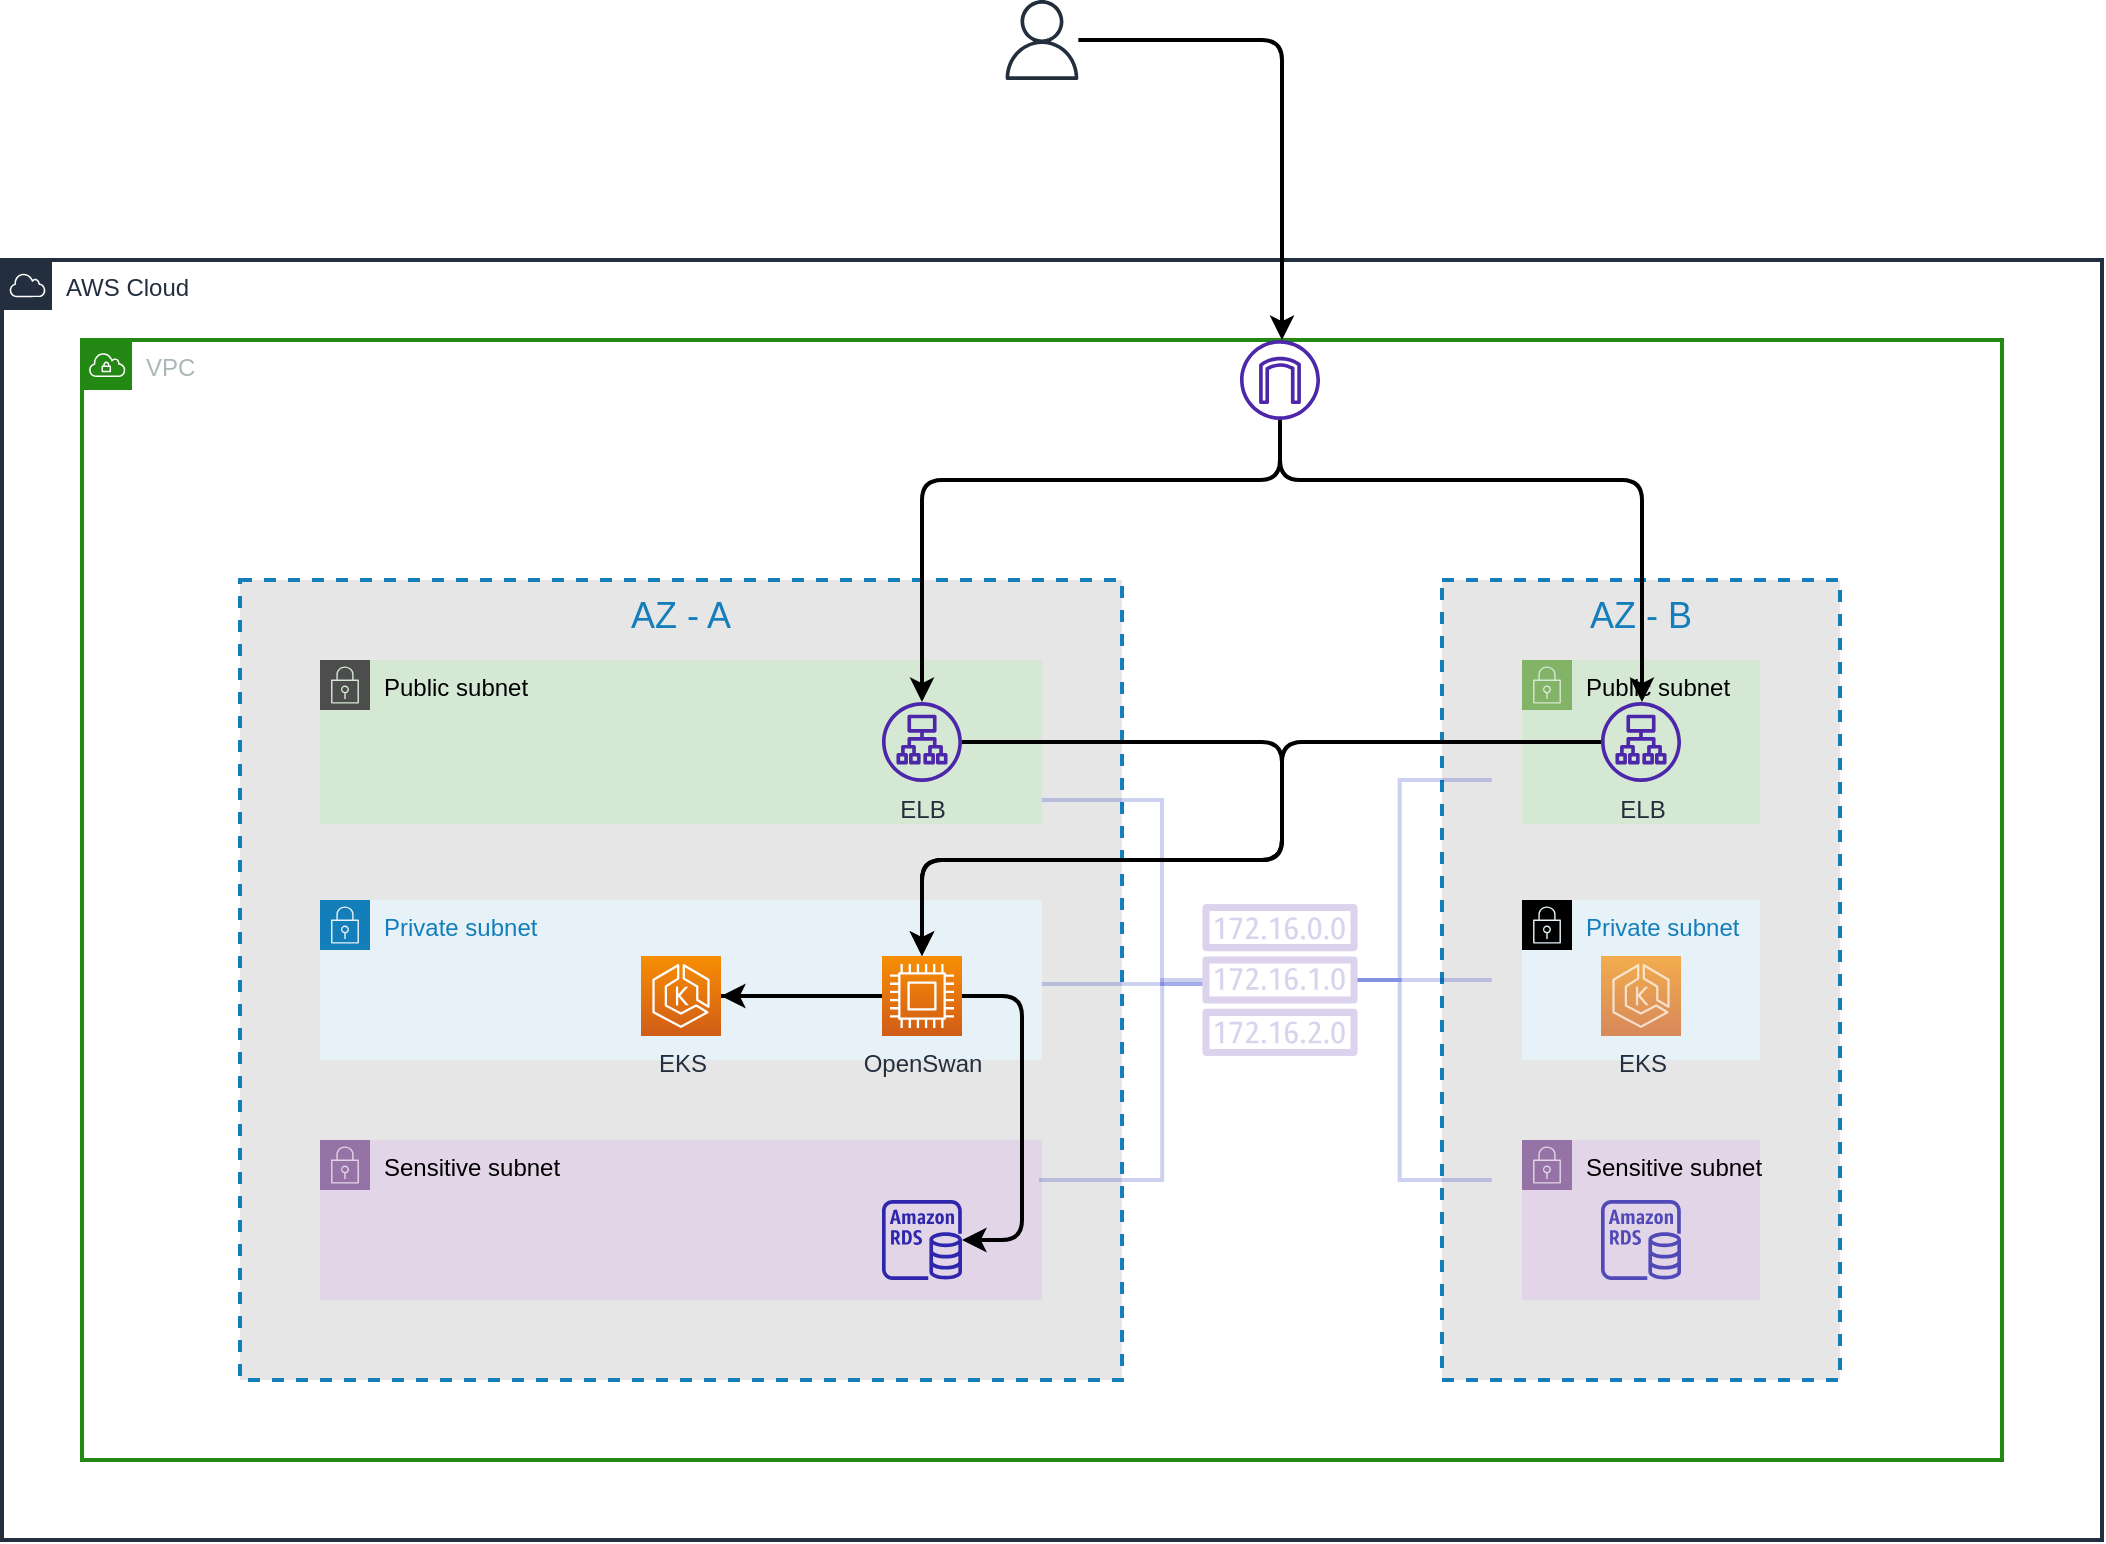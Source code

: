 <mxfile version="16.1.0" type="github">
  <diagram id="qHnpLtpYfm-DR158BGJh" name="Page-1">
    <mxGraphModel dx="2010" dy="1129" grid="1" gridSize="10" guides="1" tooltips="1" connect="1" arrows="1" fold="1" page="1" pageScale="1" pageWidth="827" pageHeight="1169" math="0" shadow="0">
      <root>
        <mxCell id="0" />
        <mxCell id="1" parent="0" />
        <mxCell id="vsbCOCckOQM13yO1Xmf0-1" value="AWS Cloud" style="points=[[0,0],[0.25,0],[0.5,0],[0.75,0],[1,0],[1,0.25],[1,0.5],[1,0.75],[1,1],[0.75,1],[0.5,1],[0.25,1],[0,1],[0,0.75],[0,0.5],[0,0.25]];outlineConnect=0;gradientColor=none;html=1;whiteSpace=wrap;fontSize=12;fontStyle=0;container=1;pointerEvents=0;collapsible=0;recursiveResize=0;shape=mxgraph.aws4.group;grIcon=mxgraph.aws4.group_aws_cloud;strokeColor=#232F3E;fillColor=default;verticalAlign=top;align=left;spacingLeft=30;fontColor=#232F3E;dashed=0;strokeWidth=2;" vertex="1" parent="1">
          <mxGeometry x="120" y="320" width="1050" height="640" as="geometry" />
        </mxCell>
        <mxCell id="vsbCOCckOQM13yO1Xmf0-2" value="VPC" style="points=[[0,0],[0.25,0],[0.5,0],[0.75,0],[1,0],[1,0.25],[1,0.5],[1,0.75],[1,1],[0.75,1],[0.5,1],[0.25,1],[0,1],[0,0.75],[0,0.5],[0,0.25]];outlineConnect=0;gradientColor=none;html=1;whiteSpace=wrap;fontSize=12;fontStyle=0;container=1;pointerEvents=0;collapsible=0;recursiveResize=0;shape=mxgraph.aws4.group;grIcon=mxgraph.aws4.group_vpc;strokeColor=#248814;fillColor=none;verticalAlign=top;align=left;spacingLeft=30;fontColor=#AAB7B8;dashed=0;strokeWidth=2;" vertex="1" parent="vsbCOCckOQM13yO1Xmf0-1">
          <mxGeometry x="40" y="40" width="960" height="560" as="geometry" />
        </mxCell>
        <mxCell id="vsbCOCckOQM13yO1Xmf0-3" value="AZ - B" style="fillColor=#E6E6E6;strokeColor=#147EBA;dashed=1;verticalAlign=top;fontStyle=0;fontColor=#147EBA;strokeWidth=2;fontSize=18;" vertex="1" parent="vsbCOCckOQM13yO1Xmf0-2">
          <mxGeometry x="680" y="120" width="199" height="400" as="geometry" />
        </mxCell>
        <mxCell id="vsbCOCckOQM13yO1Xmf0-4" value="AZ - A" style="fillColor=#E6E6E6;strokeColor=#147EBA;dashed=1;verticalAlign=top;fontStyle=0;fontColor=#147EBA;strokeWidth=2;fontSize=18;" vertex="1" parent="vsbCOCckOQM13yO1Xmf0-2">
          <mxGeometry x="79" y="120" width="441" height="400" as="geometry" />
        </mxCell>
        <mxCell id="vsbCOCckOQM13yO1Xmf0-5" value="Public subnet" style="points=[[0,0],[0.25,0],[0.5,0],[0.75,0],[1,0],[1,0.25],[1,0.5],[1,0.75],[1,1],[0.75,1],[0.5,1],[0.25,1],[0,1],[0,0.75],[0,0.5],[0,0.25]];outlineConnect=0;html=1;whiteSpace=wrap;fontSize=12;fontStyle=0;container=1;pointerEvents=0;collapsible=0;recursiveResize=0;shape=mxgraph.aws4.group;grIcon=mxgraph.aws4.group_security_group;grStroke=0;strokeColor=#4D4D4D;fillColor=#d5e8d4;verticalAlign=top;align=left;spacingLeft=30;dashed=0;strokeWidth=1;" vertex="1" parent="vsbCOCckOQM13yO1Xmf0-2">
          <mxGeometry x="119" y="160" width="361" height="82" as="geometry" />
        </mxCell>
        <mxCell id="vsbCOCckOQM13yO1Xmf0-6" value="ELB" style="sketch=0;outlineConnect=0;fontColor=#232F3E;gradientColor=none;fillColor=#4D27AA;strokeColor=none;dashed=0;verticalLabelPosition=bottom;verticalAlign=top;align=center;html=1;fontSize=12;fontStyle=0;aspect=fixed;pointerEvents=1;shape=mxgraph.aws4.application_load_balancer;" vertex="1" parent="vsbCOCckOQM13yO1Xmf0-5">
          <mxGeometry x="281" y="21" width="40" height="40" as="geometry" />
        </mxCell>
        <mxCell id="vsbCOCckOQM13yO1Xmf0-7" value="Private subnet" style="points=[[0,0],[0.25,0],[0.5,0],[0.75,0],[1,0],[1,0.25],[1,0.5],[1,0.75],[1,1],[0.75,1],[0.5,1],[0.25,1],[0,1],[0,0.75],[0,0.5],[0,0.25]];outlineConnect=0;gradientColor=none;html=1;whiteSpace=wrap;fontSize=12;fontStyle=0;container=1;pointerEvents=0;collapsible=0;recursiveResize=0;shape=mxgraph.aws4.group;grIcon=mxgraph.aws4.group_security_group;grStroke=0;strokeColor=#147EBA;fillColor=#E6F2F8;verticalAlign=top;align=left;spacingLeft=30;fontColor=#147EBA;dashed=0;" vertex="1" parent="vsbCOCckOQM13yO1Xmf0-2">
          <mxGeometry x="119" y="280" width="361" height="80" as="geometry" />
        </mxCell>
        <mxCell id="vsbCOCckOQM13yO1Xmf0-8" value="OpenSwan" style="sketch=0;points=[[0,0,0],[0.25,0,0],[0.5,0,0],[0.75,0,0],[1,0,0],[0,1,0],[0.25,1,0],[0.5,1,0],[0.75,1,0],[1,1,0],[0,0.25,0],[0,0.5,0],[0,0.75,0],[1,0.25,0],[1,0.5,0],[1,0.75,0]];outlineConnect=0;fontColor=#232F3E;gradientColor=#F78E04;gradientDirection=north;fillColor=#D05C17;strokeColor=#ffffff;dashed=0;verticalLabelPosition=bottom;verticalAlign=top;align=center;html=1;fontSize=12;fontStyle=0;aspect=fixed;shape=mxgraph.aws4.resourceIcon;resIcon=mxgraph.aws4.compute;" vertex="1" parent="vsbCOCckOQM13yO1Xmf0-7">
          <mxGeometry x="281" y="28" width="40" height="40" as="geometry" />
        </mxCell>
        <mxCell id="vsbCOCckOQM13yO1Xmf0-9" value="Sensitive subnet" style="points=[[0,0],[0.25,0],[0.5,0],[0.75,0],[1,0],[1,0.25],[1,0.5],[1,0.75],[1,1],[0.75,1],[0.5,1],[0.25,1],[0,1],[0,0.75],[0,0.5],[0,0.25]];outlineConnect=0;html=1;whiteSpace=wrap;fontSize=12;fontStyle=0;container=1;pointerEvents=0;collapsible=0;recursiveResize=0;shape=mxgraph.aws4.group;grIcon=mxgraph.aws4.group_security_group;grStroke=0;strokeColor=#9673a6;fillColor=#e1d5e7;verticalAlign=top;align=left;spacingLeft=30;dashed=0;" vertex="1" parent="vsbCOCckOQM13yO1Xmf0-2">
          <mxGeometry x="119" y="400" width="361" height="80" as="geometry" />
        </mxCell>
        <mxCell id="vsbCOCckOQM13yO1Xmf0-10" value="" style="sketch=0;outlineConnect=0;fontColor=#232F3E;gradientColor=none;fillColor=#2E27AD;strokeColor=none;dashed=0;verticalLabelPosition=bottom;verticalAlign=top;align=center;html=1;fontSize=12;fontStyle=0;aspect=fixed;pointerEvents=1;shape=mxgraph.aws4.rds_instance;" vertex="1" parent="vsbCOCckOQM13yO1Xmf0-9">
          <mxGeometry x="281" y="30" width="40" height="40" as="geometry" />
        </mxCell>
        <mxCell id="vsbCOCckOQM13yO1Xmf0-11" style="edgeStyle=orthogonalEdgeStyle;rounded=0;orthogonalLoop=1;jettySize=auto;html=1;strokeWidth=2;endArrow=none;endFill=0;fillColor=#0050ef;strokeColor=#001DBC;opacity=20;" edge="1" parent="vsbCOCckOQM13yO1Xmf0-2" source="vsbCOCckOQM13yO1Xmf0-17">
          <mxGeometry relative="1" as="geometry">
            <mxPoint x="480" y="230" as="targetPoint" />
            <Array as="points">
              <mxPoint x="540" y="322" />
              <mxPoint x="540" y="230" />
            </Array>
          </mxGeometry>
        </mxCell>
        <mxCell id="vsbCOCckOQM13yO1Xmf0-12" style="edgeStyle=orthogonalEdgeStyle;rounded=0;orthogonalLoop=1;jettySize=auto;html=1;endArrow=none;endFill=0;strokeWidth=2;strokeColor=#001DBC;fillColor=#0050ef;opacity=20;" edge="1" parent="vsbCOCckOQM13yO1Xmf0-2" source="vsbCOCckOQM13yO1Xmf0-17">
          <mxGeometry relative="1" as="geometry">
            <mxPoint x="481" y="323" as="targetPoint" />
            <Array as="points">
              <mxPoint x="510" y="322" />
              <mxPoint x="510" y="322" />
            </Array>
          </mxGeometry>
        </mxCell>
        <mxCell id="vsbCOCckOQM13yO1Xmf0-13" style="edgeStyle=orthogonalEdgeStyle;rounded=0;orthogonalLoop=1;jettySize=auto;html=1;entryX=0.906;entryY=0.75;entryDx=0;entryDy=0;entryPerimeter=0;endArrow=none;endFill=0;strokeWidth=2;strokeColor=#001DBC;fillColor=#0050ef;opacity=20;" edge="1" parent="vsbCOCckOQM13yO1Xmf0-2" source="vsbCOCckOQM13yO1Xmf0-17" target="vsbCOCckOQM13yO1Xmf0-4">
          <mxGeometry relative="1" as="geometry" />
        </mxCell>
        <mxCell id="vsbCOCckOQM13yO1Xmf0-14" style="edgeStyle=orthogonalEdgeStyle;rounded=0;orthogonalLoop=1;jettySize=auto;html=1;entryX=0.125;entryY=0.25;entryDx=0;entryDy=0;entryPerimeter=0;endArrow=none;endFill=0;strokeWidth=2;strokeColor=#001DBC;fillColor=#0050ef;opacity=20;" edge="1" parent="vsbCOCckOQM13yO1Xmf0-2" source="vsbCOCckOQM13yO1Xmf0-17" target="vsbCOCckOQM13yO1Xmf0-3">
          <mxGeometry relative="1" as="geometry" />
        </mxCell>
        <mxCell id="vsbCOCckOQM13yO1Xmf0-15" style="edgeStyle=orthogonalEdgeStyle;rounded=0;orthogonalLoop=1;jettySize=auto;html=1;entryX=0.125;entryY=0.5;entryDx=0;entryDy=0;entryPerimeter=0;endArrow=none;endFill=0;strokeWidth=2;strokeColor=#001DBC;fillColor=#0050ef;opacity=20;" edge="1" parent="vsbCOCckOQM13yO1Xmf0-2" source="vsbCOCckOQM13yO1Xmf0-17" target="vsbCOCckOQM13yO1Xmf0-3">
          <mxGeometry relative="1" as="geometry" />
        </mxCell>
        <mxCell id="vsbCOCckOQM13yO1Xmf0-16" style="edgeStyle=orthogonalEdgeStyle;rounded=0;orthogonalLoop=1;jettySize=auto;html=1;entryX=0.125;entryY=0.75;entryDx=0;entryDy=0;entryPerimeter=0;endArrow=none;endFill=0;strokeWidth=2;strokeColor=#001DBC;fillColor=#0050ef;opacity=20;" edge="1" parent="vsbCOCckOQM13yO1Xmf0-2" source="vsbCOCckOQM13yO1Xmf0-17" target="vsbCOCckOQM13yO1Xmf0-3">
          <mxGeometry relative="1" as="geometry" />
        </mxCell>
        <mxCell id="vsbCOCckOQM13yO1Xmf0-17" value="" style="sketch=0;outlineConnect=0;fontColor=#232F3E;gradientColor=none;fillColor=#4D27AA;strokeColor=none;dashed=0;verticalLabelPosition=bottom;verticalAlign=top;align=center;html=1;fontSize=12;fontStyle=0;aspect=fixed;pointerEvents=1;shape=mxgraph.aws4.route_table;opacity=20;" vertex="1" parent="vsbCOCckOQM13yO1Xmf0-2">
          <mxGeometry x="560" y="282" width="78" height="76" as="geometry" />
        </mxCell>
        <mxCell id="vsbCOCckOQM13yO1Xmf0-18" value="" style="sketch=0;outlineConnect=0;fontColor=#232F3E;gradientColor=none;fillColor=#4D27AA;strokeColor=none;dashed=0;verticalLabelPosition=bottom;verticalAlign=top;align=center;html=1;fontSize=12;fontStyle=0;aspect=fixed;pointerEvents=1;shape=mxgraph.aws4.internet_gateway;" vertex="1" parent="vsbCOCckOQM13yO1Xmf0-2">
          <mxGeometry x="579" width="40" height="40" as="geometry" />
        </mxCell>
        <mxCell id="vsbCOCckOQM13yO1Xmf0-19" style="edgeStyle=orthogonalEdgeStyle;rounded=1;orthogonalLoop=1;jettySize=auto;html=1;strokeWidth=2;startArrow=none;" edge="1" parent="vsbCOCckOQM13yO1Xmf0-2" target="vsbCOCckOQM13yO1Xmf0-10">
          <mxGeometry relative="1" as="geometry">
            <mxPoint x="440" y="328" as="sourcePoint" />
            <Array as="points">
              <mxPoint x="470" y="328" />
              <mxPoint x="470" y="450" />
            </Array>
          </mxGeometry>
        </mxCell>
        <mxCell id="vsbCOCckOQM13yO1Xmf0-20" value="Public subnet" style="points=[[0,0],[0.25,0],[0.5,0],[0.75,0],[1,0],[1,0.25],[1,0.5],[1,0.75],[1,1],[0.75,1],[0.5,1],[0.25,1],[0,1],[0,0.75],[0,0.5],[0,0.25]];outlineConnect=0;html=1;whiteSpace=wrap;fontSize=12;fontStyle=0;container=1;pointerEvents=0;collapsible=0;recursiveResize=0;shape=mxgraph.aws4.group;grIcon=mxgraph.aws4.group_security_group;grStroke=0;strokeColor=#82b366;fillColor=#d5e8d4;verticalAlign=top;align=left;spacingLeft=30;dashed=0;" vertex="1" parent="vsbCOCckOQM13yO1Xmf0-2">
          <mxGeometry x="720" y="160" width="119" height="82" as="geometry" />
        </mxCell>
        <mxCell id="vsbCOCckOQM13yO1Xmf0-21" value="Private subnet" style="points=[[0,0],[0.25,0],[0.5,0],[0.75,0],[1,0],[1,0.25],[1,0.5],[1,0.75],[1,1],[0.75,1],[0.5,1],[0.25,1],[0,1],[0,0.75],[0,0.5],[0,0.25]];outlineConnect=0;gradientColor=none;html=1;whiteSpace=wrap;fontSize=12;fontStyle=0;container=1;pointerEvents=0;collapsible=0;recursiveResize=0;shape=mxgraph.aws4.group;grIcon=mxgraph.aws4.group_security_group;grStroke=0;strokeColor=#000000;fillColor=#E6F2F8;verticalAlign=top;align=left;spacingLeft=30;fontColor=#147EBA;dashed=0;" vertex="1" parent="vsbCOCckOQM13yO1Xmf0-2">
          <mxGeometry x="720" y="280" width="119" height="80" as="geometry" />
        </mxCell>
        <mxCell id="vsbCOCckOQM13yO1Xmf0-23" value="Sensitive&amp;nbsp;subnet" style="points=[[0,0],[0.25,0],[0.5,0],[0.75,0],[1,0],[1,0.25],[1,0.5],[1,0.75],[1,1],[0.75,1],[0.5,1],[0.25,1],[0,1],[0,0.75],[0,0.5],[0,0.25]];outlineConnect=0;html=1;whiteSpace=wrap;fontSize=12;fontStyle=0;container=1;pointerEvents=0;collapsible=0;recursiveResize=0;shape=mxgraph.aws4.group;grIcon=mxgraph.aws4.group_security_group;grStroke=0;strokeColor=#9673a6;fillColor=#e1d5e7;verticalAlign=top;align=left;spacingLeft=30;dashed=0;" vertex="1" parent="vsbCOCckOQM13yO1Xmf0-2">
          <mxGeometry x="720" y="400" width="119" height="80" as="geometry" />
        </mxCell>
        <mxCell id="vsbCOCckOQM13yO1Xmf0-37" value="" style="sketch=0;outlineConnect=0;fontColor=#232F3E;gradientColor=none;fillColor=#2E27AD;strokeColor=none;dashed=0;verticalLabelPosition=bottom;verticalAlign=top;align=center;html=1;fontSize=12;fontStyle=0;aspect=fixed;pointerEvents=1;shape=mxgraph.aws4.rds_instance;opacity=80;" vertex="1" parent="vsbCOCckOQM13yO1Xmf0-23">
          <mxGeometry x="39.5" y="30" width="40" height="40" as="geometry" />
        </mxCell>
        <mxCell id="vsbCOCckOQM13yO1Xmf0-24" style="edgeStyle=orthogonalEdgeStyle;rounded=1;orthogonalLoop=1;jettySize=auto;html=1;strokeWidth=2;startArrow=classic;startFill=1;endArrow=none;endFill=0;" edge="1" parent="vsbCOCckOQM13yO1Xmf0-2" source="vsbCOCckOQM13yO1Xmf0-6" target="vsbCOCckOQM13yO1Xmf0-18">
          <mxGeometry relative="1" as="geometry">
            <Array as="points">
              <mxPoint x="420" y="70" />
              <mxPoint x="599" y="70" />
            </Array>
          </mxGeometry>
        </mxCell>
        <mxCell id="vsbCOCckOQM13yO1Xmf0-25" style="edgeStyle=orthogonalEdgeStyle;rounded=1;orthogonalLoop=1;jettySize=auto;html=1;startArrow=none;startFill=0;endArrow=classic;endFill=1;strokeWidth=2;" edge="1" parent="vsbCOCckOQM13yO1Xmf0-2" source="vsbCOCckOQM13yO1Xmf0-6" target="vsbCOCckOQM13yO1Xmf0-8">
          <mxGeometry relative="1" as="geometry">
            <Array as="points">
              <mxPoint x="600" y="201" />
              <mxPoint x="600" y="260" />
              <mxPoint x="420" y="260" />
            </Array>
          </mxGeometry>
        </mxCell>
        <mxCell id="vsbCOCckOQM13yO1Xmf0-26" style="edgeStyle=orthogonalEdgeStyle;rounded=1;orthogonalLoop=1;jettySize=auto;html=1;startArrow=none;startFill=0;endArrow=classic;endFill=1;strokeWidth=2;" edge="1" parent="vsbCOCckOQM13yO1Xmf0-2" source="vsbCOCckOQM13yO1Xmf0-8" target="vsbCOCckOQM13yO1Xmf0-27">
          <mxGeometry relative="1" as="geometry" />
        </mxCell>
        <mxCell id="vsbCOCckOQM13yO1Xmf0-27" value="EKS" style="sketch=0;points=[[0,0,0],[0.25,0,0],[0.5,0,0],[0.75,0,0],[1,0,0],[0,1,0],[0.25,1,0],[0.5,1,0],[0.75,1,0],[1,1,0],[0,0.25,0],[0,0.5,0],[0,0.75,0],[1,0.25,0],[1,0.5,0],[1,0.75,0]];outlineConnect=0;fontColor=#232F3E;gradientColor=#F78E04;gradientDirection=north;fillColor=#D05C17;strokeColor=#ffffff;dashed=0;verticalLabelPosition=bottom;verticalAlign=top;align=center;html=1;fontSize=12;fontStyle=0;aspect=fixed;shape=mxgraph.aws4.resourceIcon;resIcon=mxgraph.aws4.eks;" vertex="1" parent="vsbCOCckOQM13yO1Xmf0-2">
          <mxGeometry x="279.5" y="308" width="40" height="40" as="geometry" />
        </mxCell>
        <mxCell id="vsbCOCckOQM13yO1Xmf0-28" value="" style="edgeStyle=orthogonalEdgeStyle;rounded=1;orthogonalLoop=1;jettySize=auto;html=1;strokeWidth=2;exitX=0;exitY=0.5;exitDx=0;exitDy=0;exitPerimeter=0;endArrow=none;" edge="1" parent="vsbCOCckOQM13yO1Xmf0-2" source="vsbCOCckOQM13yO1Xmf0-8" target="vsbCOCckOQM13yO1Xmf0-27">
          <mxGeometry relative="1" as="geometry">
            <mxPoint x="560" y="688" as="sourcePoint" />
            <mxPoint x="459.04" y="790.05" as="targetPoint" />
          </mxGeometry>
        </mxCell>
        <mxCell id="vsbCOCckOQM13yO1Xmf0-29" style="edgeStyle=orthogonalEdgeStyle;rounded=1;orthogonalLoop=1;jettySize=auto;html=1;startArrow=none;startFill=0;endArrow=classic;endFill=1;strokeWidth=2;" edge="1" parent="vsbCOCckOQM13yO1Xmf0-2" source="vsbCOCckOQM13yO1Xmf0-18" target="vsbCOCckOQM13yO1Xmf0-31">
          <mxGeometry relative="1" as="geometry">
            <Array as="points">
              <mxPoint x="599" y="70" />
              <mxPoint x="780" y="70" />
            </Array>
          </mxGeometry>
        </mxCell>
        <mxCell id="vsbCOCckOQM13yO1Xmf0-30" style="edgeStyle=orthogonalEdgeStyle;rounded=1;orthogonalLoop=1;jettySize=auto;html=1;startArrow=none;startFill=0;endArrow=classic;endFill=1;strokeWidth=2;entryX=0.5;entryY=0;entryDx=0;entryDy=0;entryPerimeter=0;" edge="1" parent="vsbCOCckOQM13yO1Xmf0-2" source="vsbCOCckOQM13yO1Xmf0-31" target="vsbCOCckOQM13yO1Xmf0-8">
          <mxGeometry relative="1" as="geometry">
            <Array as="points">
              <mxPoint x="600" y="201" />
              <mxPoint x="600" y="260" />
              <mxPoint x="420" y="260" />
            </Array>
            <mxPoint x="420" y="300" as="targetPoint" />
          </mxGeometry>
        </mxCell>
        <mxCell id="vsbCOCckOQM13yO1Xmf0-31" value="ELB" style="sketch=0;outlineConnect=0;fontColor=#232F3E;gradientColor=none;fillColor=#4D27AA;strokeColor=none;dashed=0;verticalLabelPosition=bottom;verticalAlign=top;align=center;html=1;fontSize=12;fontStyle=0;aspect=fixed;pointerEvents=1;shape=mxgraph.aws4.application_load_balancer;" vertex="1" parent="vsbCOCckOQM13yO1Xmf0-2">
          <mxGeometry x="759.5" y="181" width="40" height="40" as="geometry" />
        </mxCell>
        <mxCell id="vsbCOCckOQM13yO1Xmf0-36" value="EKS" style="sketch=0;points=[[0,0,0],[0.25,0,0],[0.5,0,0],[0.75,0,0],[1,0,0],[0,1,0],[0.25,1,0],[0.5,1,0],[0.75,1,0],[1,1,0],[0,0.25,0],[0,0.5,0],[0,0.75,0],[1,0.25,0],[1,0.5,0],[1,0.75,0]];outlineConnect=0;fontColor=#232F3E;gradientColor=#F78E04;gradientDirection=north;fillColor=#D05C17;strokeColor=#ffffff;dashed=0;verticalLabelPosition=bottom;verticalAlign=top;align=center;html=1;fontSize=12;fontStyle=0;aspect=fixed;shape=mxgraph.aws4.resourceIcon;resIcon=mxgraph.aws4.eks;opacity=70;" vertex="1" parent="vsbCOCckOQM13yO1Xmf0-2">
          <mxGeometry x="759.5" y="308" width="40" height="40" as="geometry" />
        </mxCell>
        <mxCell id="vsbCOCckOQM13yO1Xmf0-34" style="edgeStyle=orthogonalEdgeStyle;rounded=1;orthogonalLoop=1;jettySize=auto;html=1;startArrow=none;startFill=0;endArrow=classic;endFill=1;strokeWidth=2;" edge="1" parent="1" source="vsbCOCckOQM13yO1Xmf0-35">
          <mxGeometry relative="1" as="geometry">
            <mxPoint x="760" y="360" as="targetPoint" />
            <Array as="points">
              <mxPoint x="760" y="210" />
              <mxPoint x="760" y="360" />
            </Array>
          </mxGeometry>
        </mxCell>
        <mxCell id="vsbCOCckOQM13yO1Xmf0-35" value="" style="sketch=0;outlineConnect=0;fontColor=#232F3E;gradientColor=none;fillColor=#232F3D;strokeColor=none;dashed=0;verticalLabelPosition=bottom;verticalAlign=top;align=center;html=1;fontSize=12;fontStyle=0;aspect=fixed;pointerEvents=1;shape=mxgraph.aws4.user;" vertex="1" parent="1">
          <mxGeometry x="620" y="190" width="40" height="40" as="geometry" />
        </mxCell>
      </root>
    </mxGraphModel>
  </diagram>
</mxfile>
